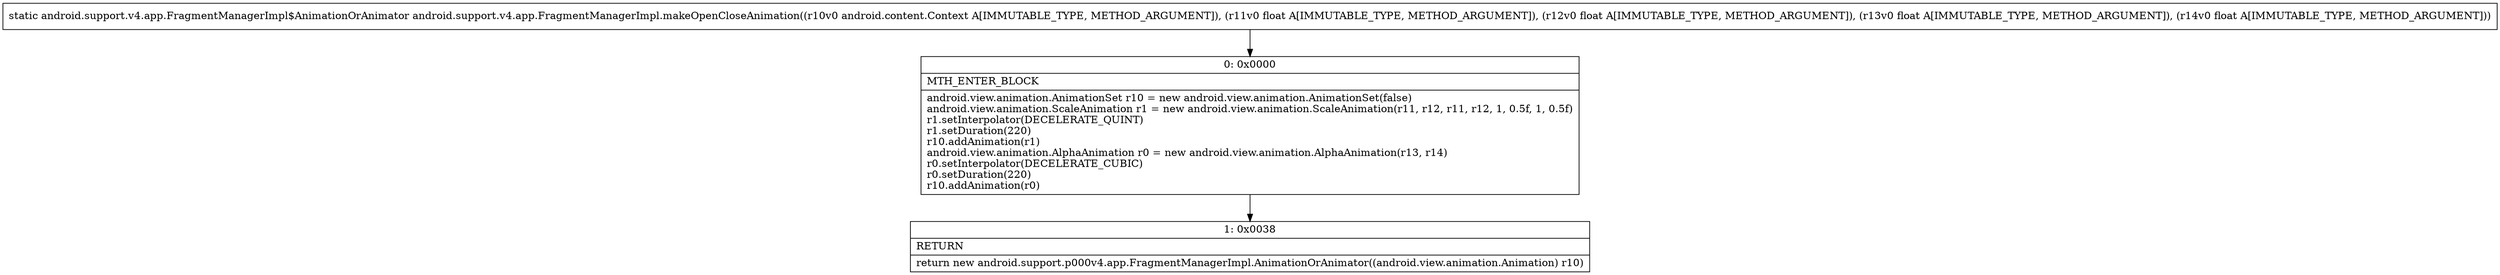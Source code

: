 digraph "CFG forandroid.support.v4.app.FragmentManagerImpl.makeOpenCloseAnimation(Landroid\/content\/Context;FFFF)Landroid\/support\/v4\/app\/FragmentManagerImpl$AnimationOrAnimator;" {
Node_0 [shape=record,label="{0\:\ 0x0000|MTH_ENTER_BLOCK\l|android.view.animation.AnimationSet r10 = new android.view.animation.AnimationSet(false)\landroid.view.animation.ScaleAnimation r1 = new android.view.animation.ScaleAnimation(r11, r12, r11, r12, 1, 0.5f, 1, 0.5f)\lr1.setInterpolator(DECELERATE_QUINT)\lr1.setDuration(220)\lr10.addAnimation(r1)\landroid.view.animation.AlphaAnimation r0 = new android.view.animation.AlphaAnimation(r13, r14)\lr0.setInterpolator(DECELERATE_CUBIC)\lr0.setDuration(220)\lr10.addAnimation(r0)\l}"];
Node_1 [shape=record,label="{1\:\ 0x0038|RETURN\l|return new android.support.p000v4.app.FragmentManagerImpl.AnimationOrAnimator((android.view.animation.Animation) r10)\l}"];
MethodNode[shape=record,label="{static android.support.v4.app.FragmentManagerImpl$AnimationOrAnimator android.support.v4.app.FragmentManagerImpl.makeOpenCloseAnimation((r10v0 android.content.Context A[IMMUTABLE_TYPE, METHOD_ARGUMENT]), (r11v0 float A[IMMUTABLE_TYPE, METHOD_ARGUMENT]), (r12v0 float A[IMMUTABLE_TYPE, METHOD_ARGUMENT]), (r13v0 float A[IMMUTABLE_TYPE, METHOD_ARGUMENT]), (r14v0 float A[IMMUTABLE_TYPE, METHOD_ARGUMENT])) }"];
MethodNode -> Node_0;
Node_0 -> Node_1;
}

